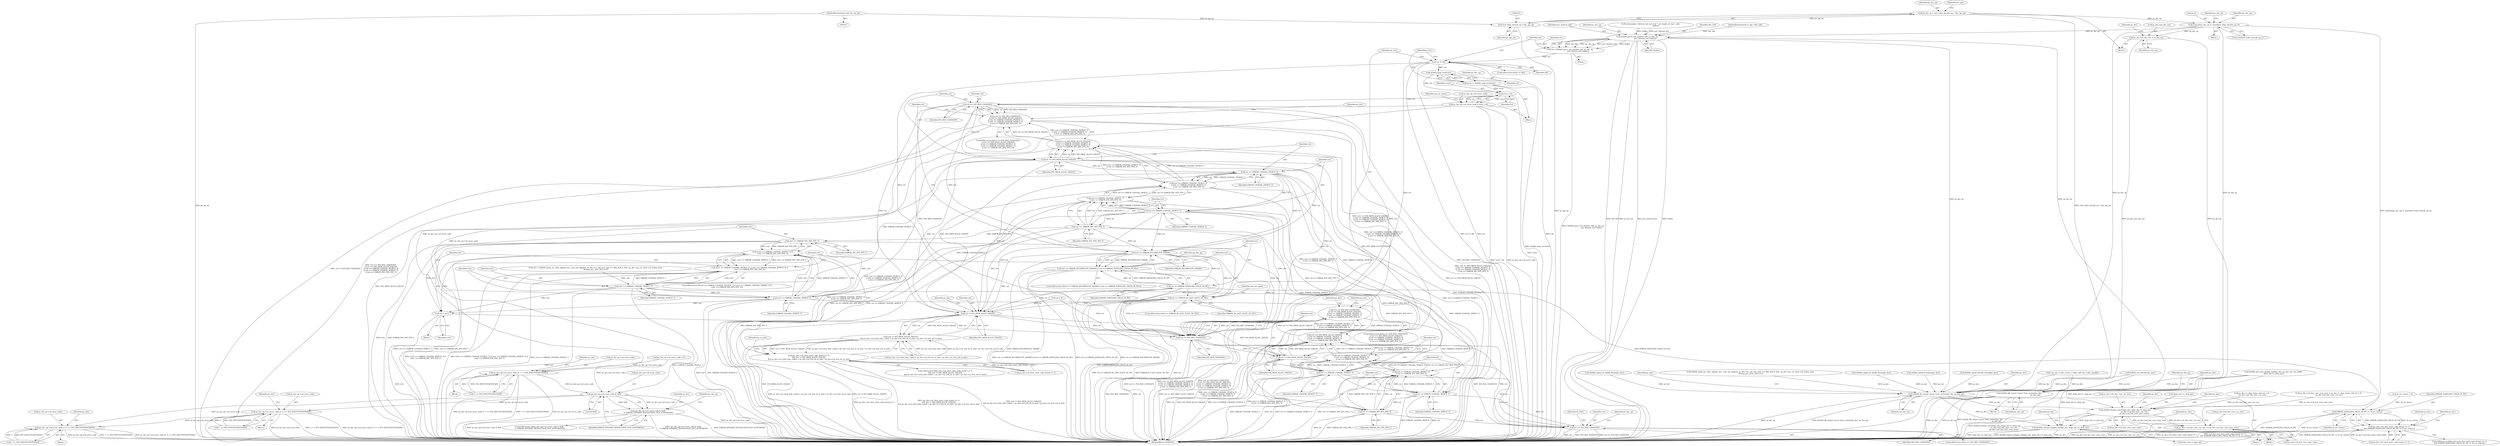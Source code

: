 digraph "0_Android_33ef7de9ddc8ea7eb9cbc440d1cf89957a0c267b@API" {
"1000227" [label="(Call,memset(ps_dec_op, 0, sizeof(ivd_video_decode_op_t)))"];
"1000215" [label="(Call,ps_dec_op = (ivd_video_decode_op_t *)pv_api_op)"];
"1000217" [label="(Call,(ivd_video_decode_op_t *)pv_api_op)"];
"1000150" [label="(MethodParameterIn,void *pv_api_op)"];
"1000237" [label="(Call,ps_dec->pv_dec_out = ps_dec_op)"];
"1001253" [label="(Call,ih264d_fill_output_struct_from_context(ps_dec,\n                                                           ps_dec_op))"];
"1001294" [label="(Call,ih264d_parse_nal_unit(dec_hdl, ps_dec_op,\n                              pu1_bitstrm_buf, buflen))"];
"1001292" [label="(Call,ret = ih264d_parse_nal_unit(dec_hdl, ps_dec_op,\n                              pu1_bitstrm_buf, buflen))"];
"1001300" [label="(Call,ret != OK)"];
"1001307" [label="(Call,ih264d_map_error(ret))"];
"1001305" [label="(Call,error =  ih264d_map_error(ret))"];
"1001313" [label="(Call,error | ret)"];
"1001309" [label="(Call,ps_dec_op->u4_error_code = error | ret)"];
"1001239" [label="(Call,ps_dec_op->u4_error_code |= 1 << IVD_INSUFFICIENTDATA)"];
"1001746" [label="(Call,ps_dec_op->u4_error_code & 0xff)"];
"1001745" [label="(Call,(ps_dec_op->u4_error_code & 0xff)\n != ERROR_DYNAMIC_RESOLUTION_NOT_SUPPORTED)"];
"1001778" [label="(Call,ps_dec_op->u4_error_code |= (1 << IVD_INSUFFICIENTDATA))"];
"1001798" [label="(Call,ps_dec_op->u4_error_code |= (1 << IVD_INSUFFICIENTDATA))"];
"1001321" [label="(Call,ret == IVD_RES_CHANGED)"];
"1001320" [label="(Call,(ret == IVD_RES_CHANGED)\n || (ret == IVD_MEM_ALLOC_FAILED)\n || (ret == ERROR_UNAVAIL_PICBUF_T)\n || (ret == ERROR_UNAVAIL_MVBUF_T)\n || (ret == ERROR_INV_SPS_PPS_T))"];
"1001589" [label="(Call,(ret == IVD_RES_CHANGED)\n || (ret == IVD_MEM_ALLOC_FAILED)\n || (ret == ERROR_UNAVAIL_PICBUF_T)\n || (ret == ERROR_UNAVAIL_MVBUF_T)\n || (ret == ERROR_INV_SPS_PPS_T))"];
"1001325" [label="(Call,ret == IVD_MEM_ALLOC_FAILED)"];
"1001324" [label="(Call,(ret == IVD_MEM_ALLOC_FAILED)\n || (ret == ERROR_UNAVAIL_PICBUF_T)\n || (ret == ERROR_UNAVAIL_MVBUF_T)\n || (ret == ERROR_INV_SPS_PPS_T))"];
"1001593" [label="(Call,(ret == IVD_MEM_ALLOC_FAILED)\n || (ret == ERROR_UNAVAIL_PICBUF_T)\n || (ret == ERROR_UNAVAIL_MVBUF_T)\n || (ret == ERROR_INV_SPS_PPS_T))"];
"1001329" [label="(Call,ret == ERROR_UNAVAIL_PICBUF_T)"];
"1001328" [label="(Call,(ret == ERROR_UNAVAIL_PICBUF_T)\n || (ret == ERROR_UNAVAIL_MVBUF_T)\n || (ret == ERROR_INV_SPS_PPS_T))"];
"1001597" [label="(Call,(ret == ERROR_UNAVAIL_PICBUF_T)\n || (ret == ERROR_UNAVAIL_MVBUF_T)\n || (ret == ERROR_INV_SPS_PPS_T))"];
"1001333" [label="(Call,ret == ERROR_UNAVAIL_MVBUF_T)"];
"1001332" [label="(Call,(ret == ERROR_UNAVAIL_MVBUF_T)\n || (ret == ERROR_INV_SPS_PPS_T))"];
"1001601" [label="(Call,(ret == ERROR_UNAVAIL_MVBUF_T)\n || (ret == ERROR_INV_SPS_PPS_T))"];
"1001336" [label="(Call,ret == ERROR_INV_SPS_PPS_T)"];
"1001348" [label="(Call,ret == ERROR_INCOMPLETE_FRAME)"];
"1001347" [label="(Call,(ret == ERROR_INCOMPLETE_FRAME) || (ret == ERROR_DANGLING_FIELD_IN_PIC))"];
"1001351" [label="(Call,ret == ERROR_DANGLING_FIELD_IN_PIC)"];
"1001365" [label="(Call,ret == ERROR_IN_LAST_SLICE_OF_PIC)"];
"1001480" [label="(Call,ret != IVD_MEM_ALLOC_FAILED)"];
"1001479" [label="(Call,(ret != IVD_MEM_ALLOC_FAILED)\n && ps_dec->u2_total_mbs_coded < ps_dec->u2_frm_ht_in_mbs * ps_dec->u2_frm_wd_in_mbs)"];
"1001473" [label="(Call,(ps_dec->u4_slice_start_code_found == 1)\n && (ret != IVD_MEM_ALLOC_FAILED)\n && ps_dec->u2_total_mbs_coded < ps_dec->u2_frm_ht_in_mbs * ps_dec->u2_frm_wd_in_mbs)"];
"1001590" [label="(Call,ret == IVD_RES_CHANGED)"];
"1001594" [label="(Call,ret == IVD_MEM_ALLOC_FAILED)"];
"1001598" [label="(Call,ret == ERROR_UNAVAIL_PICBUF_T)"];
"1001602" [label="(Call,ret == ERROR_UNAVAIL_MVBUF_T)"];
"1001605" [label="(Call,ret == ERROR_INV_SPS_PPS_T)"];
"1001621" [label="(Call,ret == IVD_RES_CHANGED)"];
"1001851" [label="(Call,ERROR_DANGLING_FIELD_IN_PIC != i4_err_status)"];
"1001845" [label="(Call,(ps_dec->u4_slice_start_code_found == 1)\n && (ERROR_DANGLING_FIELD_IN_PIC != i4_err_status))"];
"1001581" [label="(Call,ret1 == ERROR_INV_SPS_PPS_T)"];
"1001577" [label="(Call,(ret1 == ERROR_UNAVAIL_MVBUF_T) ||\n (ret1 == ERROR_INV_SPS_PPS_T))"];
"1001573" [label="(Call,(ret1 == ERROR_UNAVAIL_PICBUF_T) || (ret1 == ERROR_UNAVAIL_MVBUF_T) ||\n (ret1 == ERROR_INV_SPS_PPS_T))"];
"1001585" [label="(Call,ret = ret1)"];
"1001578" [label="(Call,ret1 == ERROR_UNAVAIL_MVBUF_T)"];
"1001574" [label="(Call,ret1 == ERROR_UNAVAIL_PICBUF_T)"];
"1002066" [label="(Call,ih264d_fill_output_struct_from_context(ps_dec, ps_dec_op))"];
"1002097" [label="(Call,ih264d_format_convert(ps_dec, &(ps_dec->s_disp_op),\n                                  ps_dec->u4_fmt_conv_cur_row,\n                                  ps_dec->u4_fmt_conv_num_rows))"];
"1002109" [label="(Call,ps_dec->u4_fmt_conv_cur_row += ps_dec->u4_fmt_conv_num_rows)"];
"1002116" [label="(Call,ih264d_release_display_field(ps_dec, &(ps_dec->s_disp_op)))"];
"1001317" [label="(Identifier,api_ret_value)"];
"1001324" [label="(Call,(ret == IVD_MEM_ALLOC_FAILED)\n || (ret == ERROR_UNAVAIL_PICBUF_T)\n || (ret == ERROR_UNAVAIL_MVBUF_T)\n || (ret == ERROR_INV_SPS_PPS_T))"];
"1001789" [label="(Identifier,ps_dec)"];
"1001741" [label="(Call,ih264d_signal_bs_deblk_thread(ps_dec))"];
"1001592" [label="(Identifier,IVD_RES_CHANGED)"];
"1001240" [label="(Call,ps_dec_op->u4_error_code)"];
"1001583" [label="(Identifier,ERROR_INV_SPS_PPS_T)"];
"1001845" [label="(Call,(ps_dec->u4_slice_start_code_found == 1)\n && (ERROR_DANGLING_FIELD_IN_PIC != i4_err_status))"];
"1001330" [label="(Identifier,ret)"];
"1001337" [label="(Identifier,ret)"];
"1001350" [label="(Identifier,ERROR_INCOMPLETE_FRAME)"];
"1002099" [label="(Call,&(ps_dec->s_disp_op))"];
"1002110" [label="(Call,ps_dec->u4_fmt_conv_cur_row)"];
"1002098" [label="(Identifier,ps_dec)"];
"1001597" [label="(Call,(ret == ERROR_UNAVAIL_PICBUF_T)\n || (ret == ERROR_UNAVAIL_MVBUF_T)\n || (ret == ERROR_INV_SPS_PPS_T))"];
"1000241" [label="(Identifier,ps_dec_op)"];
"1001798" [label="(Call,ps_dec_op->u4_error_code |= (1 << IVD_INSUFFICIENTDATA))"];
"1001745" [label="(Call,(ps_dec_op->u4_error_code & 0xff)\n != ERROR_DYNAMIC_RESOLUTION_NOT_SUPPORTED)"];
"1000216" [label="(Identifier,ps_dec_op)"];
"1001297" [label="(Identifier,pu1_bitstrm_buf)"];
"1001364" [label="(ControlStructure,if(ret == ERROR_IN_LAST_SLICE_OF_PIC))"];
"1001298" [label="(Identifier,buflen)"];
"1001584" [label="(Block,)"];
"1001604" [label="(Identifier,ERROR_UNAVAIL_MVBUF_T)"];
"1001320" [label="(Call,(ret == IVD_RES_CHANGED)\n || (ret == IVD_MEM_ALLOC_FAILED)\n || (ret == ERROR_UNAVAIL_PICBUF_T)\n || (ret == ERROR_UNAVAIL_MVBUF_T)\n || (ret == ERROR_INV_SPS_PPS_T))"];
"1002088" [label="(Call,ps_dec->s_disp_frame_info.u4_y_ht\n - ps_dec->u4_fmt_conv_cur_row)"];
"1002084" [label="(Call,ps_dec->u4_fmt_conv_num_rows = ps_dec->s_disp_frame_info.u4_y_ht\n - ps_dec->u4_fmt_conv_cur_row)"];
"1001779" [label="(Call,ps_dec_op->u4_error_code)"];
"1000219" [label="(Identifier,pv_api_op)"];
"1001315" [label="(Identifier,ret)"];
"1001328" [label="(Call,(ret == ERROR_UNAVAIL_PICBUF_T)\n || (ret == ERROR_UNAVAIL_MVBUF_T)\n || (ret == ERROR_INV_SPS_PPS_T))"];
"1001319" [label="(ControlStructure,if((ret == IVD_RES_CHANGED)\n || (ret == IVD_MEM_ALLOC_FAILED)\n || (ret == ERROR_UNAVAIL_PICBUF_T)\n || (ret == ERROR_UNAVAIL_MVBUF_T)\n || (ret == ERROR_INV_SPS_PPS_T)))"];
"1001353" [label="(Identifier,ERROR_DANGLING_FIELD_IN_PIC)"];
"1001807" [label="(Identifier,ps_dec)"];
"1001778" [label="(Call,ps_dec_op->u4_error_code |= (1 << IVD_INSUFFICIENTDATA))"];
"1001296" [label="(Identifier,ps_dec_op)"];
"1002116" [label="(Call,ih264d_release_display_field(ps_dec, &(ps_dec->s_disp_op)))"];
"1001295" [label="(Identifier,dec_hdl)"];
"1001342" [label="(Identifier,ps_dec)"];
"1001610" [label="(Identifier,ps_dec)"];
"1001299" [label="(ControlStructure,if(ret != OK))"];
"1001777" [label="(Block,)"];
"1001587" [label="(Identifier,ret1)"];
"1001334" [label="(Identifier,ret)"];
"1001323" [label="(Identifier,IVD_RES_CHANGED)"];
"1001586" [label="(Identifier,ret)"];
"1001622" [label="(Identifier,ret)"];
"1000230" [label="(Call,sizeof(ivd_video_decode_op_t))"];
"1000148" [label="(MethodParameterIn,iv_obj_t *dec_hdl)"];
"1001746" [label="(Call,ps_dec_op->u4_error_code & 0xff)"];
"1001366" [label="(Identifier,ret)"];
"1002126" [label="(Identifier,ps_dec)"];
"1001634" [label="(Identifier,ps_dec)"];
"1001594" [label="(Call,ret == IVD_MEM_ALLOC_FAILED)"];
"1001853" [label="(Identifier,i4_err_status)"];
"1001311" [label="(Identifier,ps_dec_op)"];
"1001305" [label="(Call,error =  ih264d_map_error(ret))"];
"1001554" [label="(Call,ret1 = ih264d_mark_err_slice_skip(ps_dec, num_mb_skipped, ps_dec->u1_nal_unit_type == IDR_SLICE_NAL, ps_dec->ps_cur_slice->u2_frame_num,\n &temp_poc, prev_slice_err))"];
"1001338" [label="(Identifier,ERROR_INV_SPS_PPS_T)"];
"1002118" [label="(Call,&(ps_dec->s_disp_op))"];
"1001575" [label="(Identifier,ret1)"];
"1001574" [label="(Call,ret1 == ERROR_UNAVAIL_PICBUF_T)"];
"1001255" [label="(Identifier,ps_dec_op)"];
"1001782" [label="(Call,1 << IVD_INSUFFICIENTDATA)"];
"1001501" [label="(Identifier,ht_in_mbs)"];
"1002072" [label="(Identifier,ps_dec)"];
"1002020" [label="(Identifier,ps_dec)"];
"1000896" [label="(Call,ih264d_init_decoder(ps_dec))"];
"1001485" [label="(Identifier,ps_dec)"];
"1000150" [label="(MethodParameterIn,void *pv_api_op)"];
"1001755" [label="(Identifier,ps_dec_op)"];
"1001348" [label="(Call,ret == ERROR_INCOMPLETE_FRAME)"];
"1001479" [label="(Call,(ret != IVD_MEM_ALLOC_FAILED)\n && ps_dec->u2_total_mbs_coded < ps_dec->u2_frm_ht_in_mbs * ps_dec->u2_frm_wd_in_mbs)"];
"1001556" [label="(Call,ih264d_mark_err_slice_skip(ps_dec, num_mb_skipped, ps_dec->u1_nal_unit_type == IDR_SLICE_NAL, ps_dec->ps_cur_slice->u2_frame_num,\n &temp_poc, prev_slice_err))"];
"1001473" [label="(Call,(ps_dec->u4_slice_start_code_found == 1)\n && (ret != IVD_MEM_ALLOC_FAILED)\n && ps_dec->u2_total_mbs_coded < ps_dec->u2_frm_ht_in_mbs * ps_dec->u2_frm_wd_in_mbs)"];
"1000161" [label="(Call,i4_err_status = 0)"];
"1000229" [label="(Literal,0)"];
"1001306" [label="(Identifier,error)"];
"1001294" [label="(Call,ih264d_parse_nal_unit(dec_hdl, ps_dec_op,\n                              pu1_bitstrm_buf, buflen))"];
"1001595" [label="(Identifier,ret)"];
"1001336" [label="(Call,ret == ERROR_INV_SPS_PPS_T)"];
"1001321" [label="(Call,ret == IVD_RES_CHANGED)"];
"1001292" [label="(Call,ret = ih264d_parse_nal_unit(dec_hdl, ps_dec_op,\n                              pu1_bitstrm_buf, buflen))"];
"1001309" [label="(Call,ps_dec_op->u4_error_code = error | ret)"];
"1001744" [label="(ControlStructure,if((ps_dec_op->u4_error_code & 0xff)\n != ERROR_DYNAMIC_RESOLUTION_NOT_SUPPORTED))"];
"1001310" [label="(Call,ps_dec_op->u4_error_code)"];
"1001577" [label="(Call,(ret1 == ERROR_UNAVAIL_MVBUF_T) ||\n (ret1 == ERROR_INV_SPS_PPS_T))"];
"1001846" [label="(Call,ps_dec->u4_slice_start_code_found == 1)"];
"1001582" [label="(Identifier,ret1)"];
"1001605" [label="(Call,ret == ERROR_INV_SPS_PPS_T)"];
"1001301" [label="(Identifier,ret)"];
"1001472" [label="(ControlStructure,if((ps_dec->u4_slice_start_code_found == 1)\n && (ret != IVD_MEM_ALLOC_FAILED)\n && ps_dec->u2_total_mbs_coded < ps_dec->u2_frm_ht_in_mbs * ps_dec->u2_frm_wd_in_mbs))"];
"1000227" [label="(Call,memset(ps_dec_op, 0, sizeof(ivd_video_decode_op_t)))"];
"1001607" [label="(Identifier,ERROR_INV_SPS_PPS_T)"];
"1001483" [label="(Call,ps_dec->u2_total_mbs_coded < ps_dec->u2_frm_ht_in_mbs * ps_dec->u2_frm_wd_in_mbs)"];
"1000245" [label="(Identifier,ps_dec)"];
"1001367" [label="(Identifier,ERROR_IN_LAST_SLICE_OF_PIC)"];
"1002024" [label="(Call,ih264d_signal_bs_deblk_thread(ps_dec))"];
"1001302" [label="(Identifier,OK)"];
"1001589" [label="(Call,(ret == IVD_RES_CHANGED)\n || (ret == IVD_MEM_ALLOC_FAILED)\n || (ret == ERROR_UNAVAIL_PICBUF_T)\n || (ret == ERROR_UNAVAIL_MVBUF_T)\n || (ret == ERROR_INV_SPS_PPS_T))"];
"1000234" [label="(Identifier,ps_dec_op)"];
"1001588" [label="(ControlStructure,if((ret == IVD_RES_CHANGED)\n || (ret == IVD_MEM_ALLOC_FAILED)\n || (ret == ERROR_UNAVAIL_PICBUF_T)\n || (ret == ERROR_UNAVAIL_MVBUF_T)\n || (ret == ERROR_INV_SPS_PPS_T)))"];
"1001333" [label="(Call,ret == ERROR_UNAVAIL_MVBUF_T)"];
"1000151" [label="(Block,)"];
"1001293" [label="(Identifier,ret)"];
"1001357" [label="(Identifier,ps_dec_op)"];
"1000220" [label="(Block,)"];
"1001774" [label="(Identifier,ps_dec)"];
"1001621" [label="(Call,ret == IVD_RES_CHANGED)"];
"1001750" [label="(Literal,0xff)"];
"1000976" [label="(Block,)"];
"1000188" [label="(Call,ret = 0)"];
"1001252" [label="(Block,)"];
"1001580" [label="(Identifier,ERROR_UNAVAIL_MVBUF_T)"];
"1001585" [label="(Call,ret = ret1)"];
"1000228" [label="(Identifier,ps_dec_op)"];
"1001747" [label="(Call,ps_dec_op->u4_error_code)"];
"1001802" [label="(Call,1 << IVD_INSUFFICIENTDATA)"];
"1001579" [label="(Identifier,ret1)"];
"1002113" [label="(Call,ps_dec->u4_fmt_conv_num_rows)"];
"1001313" [label="(Call,error | ret)"];
"1001335" [label="(Identifier,ERROR_UNAVAIL_MVBUF_T)"];
"1001258" [label="(Identifier,ps_dec_op)"];
"1001799" [label="(Call,ps_dec_op->u4_error_code)"];
"1001844" [label="(ControlStructure,if((ps_dec->u4_slice_start_code_found == 1)\n && (ERROR_DANGLING_FIELD_IN_PIC != i4_err_status)))"];
"1001902" [label="(Call,ih264d_deblock_display(ps_dec))"];
"1002103" [label="(Call,ps_dec->u4_fmt_conv_cur_row)"];
"1000223" [label="(Identifier,u4_size)"];
"1001572" [label="(ControlStructure,if((ret1 == ERROR_UNAVAIL_PICBUF_T) || (ret1 == ERROR_UNAVAIL_MVBUF_T) ||\n (ret1 == ERROR_INV_SPS_PPS_T)))"];
"1001233" [label="(Block,)"];
"1001307" [label="(Call,ih264d_map_error(ret))"];
"1001601" [label="(Call,(ret == ERROR_UNAVAIL_MVBUF_T)\n || (ret == ERROR_INV_SPS_PPS_T))"];
"1001627" [label="(Identifier,ps_dec_op)"];
"1001620" [label="(ControlStructure,if(ret == IVD_RES_CHANGED))"];
"1001732" [label="(Call,ih264d_signal_decode_thread(ps_dec))"];
"1001346" [label="(ControlStructure,if((ret == ERROR_INCOMPLETE_FRAME) || (ret == ERROR_DANGLING_FIELD_IN_PIC)))"];
"1002083" [label="(Block,)"];
"1001480" [label="(Call,ret != IVD_MEM_ALLOC_FAILED)"];
"1001332" [label="(Call,(ret == ERROR_UNAVAIL_MVBUF_T)\n || (ret == ERROR_INV_SPS_PPS_T))"];
"1001573" [label="(Call,(ret1 == ERROR_UNAVAIL_PICBUF_T) || (ret1 == ERROR_UNAVAIL_MVBUF_T) ||\n (ret1 == ERROR_INV_SPS_PPS_T))"];
"1001751" [label="(Identifier,ERROR_DYNAMIC_RESOLUTION_NOT_SUPPORTED)"];
"1001581" [label="(Call,ret1 == ERROR_INV_SPS_PPS_T)"];
"1001481" [label="(Identifier,ret)"];
"1001578" [label="(Call,ret1 == ERROR_UNAVAIL_MVBUF_T)"];
"1002106" [label="(Call,ps_dec->u4_fmt_conv_num_rows)"];
"1001308" [label="(Identifier,ret)"];
"1001327" [label="(Identifier,IVD_MEM_ALLOC_FAILED)"];
"1001600" [label="(Identifier,ERROR_UNAVAIL_PICBUF_T)"];
"1001482" [label="(Identifier,IVD_MEM_ALLOC_FAILED)"];
"1001576" [label="(Identifier,ERROR_UNAVAIL_PICBUF_T)"];
"1001329" [label="(Call,ret == ERROR_UNAVAIL_PICBUF_T)"];
"1001598" [label="(Call,ret == ERROR_UNAVAIL_PICBUF_T)"];
"1001596" [label="(Identifier,IVD_MEM_ALLOC_FAILED)"];
"1002068" [label="(Identifier,ps_dec_op)"];
"1001599" [label="(Identifier,ret)"];
"1002067" [label="(Identifier,ps_dec)"];
"1001474" [label="(Call,ps_dec->u4_slice_start_code_found == 1)"];
"1002186" [label="(MethodReturn,WORD32)"];
"1001254" [label="(Identifier,ps_dec)"];
"1001303" [label="(Block,)"];
"1001314" [label="(Identifier,error)"];
"1001352" [label="(Identifier,ret)"];
"1001606" [label="(Identifier,ret)"];
"1000217" [label="(Call,(ivd_video_decode_op_t *)pv_api_op)"];
"1001591" [label="(Identifier,ret)"];
"1001593" [label="(Call,(ret == IVD_MEM_ALLOC_FAILED)\n || (ret == ERROR_UNAVAIL_PICBUF_T)\n || (ret == ERROR_UNAVAIL_MVBUF_T)\n || (ret == ERROR_INV_SPS_PPS_T))"];
"1002117" [label="(Identifier,ps_dec)"];
"1000153" [label="(Call,* ps_dec = (dec_struct_t *)(dec_hdl->pv_codec_handle))"];
"1002097" [label="(Call,ih264d_format_convert(ps_dec, &(ps_dec->s_disp_op),\n                                  ps_dec->u4_fmt_conv_cur_row,\n                                  ps_dec->u4_fmt_conv_num_rows))"];
"1001205" [label="(Call,memcpy(pu1_bitstrm_buf, pu1_buf + u4_length_of_start_code,\n                   buflen))"];
"1002026" [label="(Block,)"];
"1001243" [label="(Call,1 << IVD_INSUFFICIENTDATA)"];
"1002111" [label="(Identifier,ps_dec)"];
"1001603" [label="(Identifier,ret)"];
"1002109" [label="(Call,ps_dec->u4_fmt_conv_cur_row += ps_dec->u4_fmt_conv_num_rows)"];
"1001375" [label="(Identifier,ps_dec)"];
"1001623" [label="(Identifier,IVD_RES_CHANGED)"];
"1001852" [label="(Identifier,ERROR_DANGLING_FIELD_IN_PIC)"];
"1001631" [label="(Identifier,IV_FAIL)"];
"1001351" [label="(Call,ret == ERROR_DANGLING_FIELD_IN_PIC)"];
"1001797" [label="(Block,)"];
"1001253" [label="(Call,ih264d_fill_output_struct_from_context(ps_dec,\n                                                           ps_dec_op))"];
"1000476" [label="(Call,ps_dec_op->u4_error_code = 0)"];
"1001349" [label="(Identifier,ret)"];
"1001300" [label="(Call,ret != OK)"];
"1001590" [label="(Call,ret == IVD_RES_CHANGED)"];
"1001326" [label="(Identifier,ret)"];
"1001331" [label="(Identifier,ERROR_UNAVAIL_PICBUF_T)"];
"1002066" [label="(Call,ih264d_fill_output_struct_from_context(ps_dec, ps_dec_op))"];
"1000238" [label="(Call,ps_dec->pv_dec_out)"];
"1001365" [label="(Call,ret == ERROR_IN_LAST_SLICE_OF_PIC)"];
"1001347" [label="(Call,(ret == ERROR_INCOMPLETE_FRAME) || (ret == ERROR_DANGLING_FIELD_IN_PIC))"];
"1001249" [label="(Identifier,ps_dec)"];
"1002038" [label="(Call,ih264d_get_next_display_field(ps_dec, ps_dec->ps_out_buffer,\n &(ps_dec->s_disp_op)))"];
"1000237" [label="(Call,ps_dec->pv_dec_out = ps_dec_op)"];
"1001325" [label="(Call,ret == IVD_MEM_ALLOC_FAILED)"];
"1001239" [label="(Call,ps_dec_op->u4_error_code |= 1 << IVD_INSUFFICIENTDATA)"];
"1001322" [label="(Identifier,ret)"];
"1001858" [label="(Identifier,ps_dec)"];
"1001851" [label="(Call,ERROR_DANGLING_FIELD_IN_PIC != i4_err_status)"];
"1001370" [label="(Identifier,api_ret_value)"];
"1001602" [label="(Call,ret == ERROR_UNAVAIL_MVBUF_T)"];
"1000215" [label="(Call,ps_dec_op = (ivd_video_decode_op_t *)pv_api_op)"];
"1000227" -> "1000220"  [label="AST: "];
"1000227" -> "1000230"  [label="CFG: "];
"1000228" -> "1000227"  [label="AST: "];
"1000229" -> "1000227"  [label="AST: "];
"1000230" -> "1000227"  [label="AST: "];
"1000234" -> "1000227"  [label="CFG: "];
"1000227" -> "1002186"  [label="DDG: memset(ps_dec_op, 0, sizeof(ivd_video_decode_op_t))"];
"1000215" -> "1000227"  [label="DDG: ps_dec_op"];
"1000227" -> "1000237"  [label="DDG: ps_dec_op"];
"1000227" -> "1001253"  [label="DDG: ps_dec_op"];
"1000227" -> "1001294"  [label="DDG: ps_dec_op"];
"1000227" -> "1002066"  [label="DDG: ps_dec_op"];
"1000215" -> "1000151"  [label="AST: "];
"1000215" -> "1000217"  [label="CFG: "];
"1000216" -> "1000215"  [label="AST: "];
"1000217" -> "1000215"  [label="AST: "];
"1000223" -> "1000215"  [label="CFG: "];
"1000215" -> "1002186"  [label="DDG: (ivd_video_decode_op_t *)pv_api_op"];
"1000217" -> "1000215"  [label="DDG: pv_api_op"];
"1000217" -> "1000219"  [label="CFG: "];
"1000218" -> "1000217"  [label="AST: "];
"1000219" -> "1000217"  [label="AST: "];
"1000217" -> "1002186"  [label="DDG: pv_api_op"];
"1000150" -> "1000217"  [label="DDG: pv_api_op"];
"1000150" -> "1000147"  [label="AST: "];
"1000150" -> "1002186"  [label="DDG: pv_api_op"];
"1000237" -> "1000151"  [label="AST: "];
"1000237" -> "1000241"  [label="CFG: "];
"1000238" -> "1000237"  [label="AST: "];
"1000241" -> "1000237"  [label="AST: "];
"1000245" -> "1000237"  [label="CFG: "];
"1000237" -> "1002186"  [label="DDG: ps_dec->pv_dec_out"];
"1000237" -> "1002186"  [label="DDG: ps_dec_op"];
"1001253" -> "1001252"  [label="AST: "];
"1001253" -> "1001255"  [label="CFG: "];
"1001254" -> "1001253"  [label="AST: "];
"1001255" -> "1001253"  [label="AST: "];
"1001258" -> "1001253"  [label="CFG: "];
"1001253" -> "1002186"  [label="DDG: ih264d_fill_output_struct_from_context(ps_dec,\n                                                           ps_dec_op)"];
"1001253" -> "1002186"  [label="DDG: ps_dec"];
"1001253" -> "1002186"  [label="DDG: ps_dec_op"];
"1000896" -> "1001253"  [label="DDG: ps_dec"];
"1000153" -> "1001253"  [label="DDG: ps_dec"];
"1001294" -> "1001253"  [label="DDG: ps_dec_op"];
"1001294" -> "1001292"  [label="AST: "];
"1001294" -> "1001298"  [label="CFG: "];
"1001295" -> "1001294"  [label="AST: "];
"1001296" -> "1001294"  [label="AST: "];
"1001297" -> "1001294"  [label="AST: "];
"1001298" -> "1001294"  [label="AST: "];
"1001292" -> "1001294"  [label="CFG: "];
"1001294" -> "1002186"  [label="DDG: dec_hdl"];
"1001294" -> "1002186"  [label="DDG: ps_dec_op"];
"1001294" -> "1002186"  [label="DDG: pu1_bitstrm_buf"];
"1001294" -> "1002186"  [label="DDG: buflen"];
"1001294" -> "1001292"  [label="DDG: dec_hdl"];
"1001294" -> "1001292"  [label="DDG: ps_dec_op"];
"1001294" -> "1001292"  [label="DDG: pu1_bitstrm_buf"];
"1001294" -> "1001292"  [label="DDG: buflen"];
"1000148" -> "1001294"  [label="DDG: dec_hdl"];
"1001205" -> "1001294"  [label="DDG: pu1_bitstrm_buf"];
"1001205" -> "1001294"  [label="DDG: buflen"];
"1001294" -> "1002066"  [label="DDG: ps_dec_op"];
"1001292" -> "1000976"  [label="AST: "];
"1001293" -> "1001292"  [label="AST: "];
"1001301" -> "1001292"  [label="CFG: "];
"1001292" -> "1002186"  [label="DDG: ih264d_parse_nal_unit(dec_hdl, ps_dec_op,\n                              pu1_bitstrm_buf, buflen)"];
"1001292" -> "1001300"  [label="DDG: ret"];
"1001300" -> "1001299"  [label="AST: "];
"1001300" -> "1001302"  [label="CFG: "];
"1001301" -> "1001300"  [label="AST: "];
"1001302" -> "1001300"  [label="AST: "];
"1001306" -> "1001300"  [label="CFG: "];
"1001375" -> "1001300"  [label="CFG: "];
"1001300" -> "1002186"  [label="DDG: OK"];
"1001300" -> "1002186"  [label="DDG: ret != OK"];
"1001300" -> "1002186"  [label="DDG: ret"];
"1001300" -> "1001307"  [label="DDG: ret"];
"1001300" -> "1001480"  [label="DDG: ret"];
"1001300" -> "1001590"  [label="DDG: ret"];
"1001307" -> "1001305"  [label="AST: "];
"1001307" -> "1001308"  [label="CFG: "];
"1001308" -> "1001307"  [label="AST: "];
"1001305" -> "1001307"  [label="CFG: "];
"1001307" -> "1001305"  [label="DDG: ret"];
"1001307" -> "1001313"  [label="DDG: ret"];
"1001305" -> "1001303"  [label="AST: "];
"1001306" -> "1001305"  [label="AST: "];
"1001311" -> "1001305"  [label="CFG: "];
"1001305" -> "1002186"  [label="DDG: ih264d_map_error(ret)"];
"1001305" -> "1001313"  [label="DDG: error"];
"1001313" -> "1001309"  [label="AST: "];
"1001313" -> "1001315"  [label="CFG: "];
"1001314" -> "1001313"  [label="AST: "];
"1001315" -> "1001313"  [label="AST: "];
"1001309" -> "1001313"  [label="CFG: "];
"1001313" -> "1002186"  [label="DDG: error"];
"1001313" -> "1001309"  [label="DDG: error"];
"1001313" -> "1001309"  [label="DDG: ret"];
"1001313" -> "1001321"  [label="DDG: ret"];
"1001309" -> "1001303"  [label="AST: "];
"1001310" -> "1001309"  [label="AST: "];
"1001317" -> "1001309"  [label="CFG: "];
"1001309" -> "1002186"  [label="DDG: error | ret"];
"1001309" -> "1002186"  [label="DDG: ps_dec_op->u4_error_code"];
"1001309" -> "1001239"  [label="DDG: ps_dec_op->u4_error_code"];
"1001309" -> "1001746"  [label="DDG: ps_dec_op->u4_error_code"];
"1001239" -> "1001233"  [label="AST: "];
"1001239" -> "1001243"  [label="CFG: "];
"1001240" -> "1001239"  [label="AST: "];
"1001243" -> "1001239"  [label="AST: "];
"1001249" -> "1001239"  [label="CFG: "];
"1001239" -> "1002186"  [label="DDG: ps_dec_op->u4_error_code |= 1 << IVD_INSUFFICIENTDATA"];
"1001239" -> "1002186"  [label="DDG: 1 << IVD_INSUFFICIENTDATA"];
"1001239" -> "1002186"  [label="DDG: ps_dec_op->u4_error_code"];
"1000476" -> "1001239"  [label="DDG: ps_dec_op->u4_error_code"];
"1001243" -> "1001239"  [label="DDG: 1"];
"1001243" -> "1001239"  [label="DDG: IVD_INSUFFICIENTDATA"];
"1001239" -> "1001746"  [label="DDG: ps_dec_op->u4_error_code"];
"1001746" -> "1001745"  [label="AST: "];
"1001746" -> "1001750"  [label="CFG: "];
"1001747" -> "1001746"  [label="AST: "];
"1001750" -> "1001746"  [label="AST: "];
"1001751" -> "1001746"  [label="CFG: "];
"1001746" -> "1002186"  [label="DDG: ps_dec_op->u4_error_code"];
"1001746" -> "1001745"  [label="DDG: ps_dec_op->u4_error_code"];
"1001746" -> "1001745"  [label="DDG: 0xff"];
"1000476" -> "1001746"  [label="DDG: ps_dec_op->u4_error_code"];
"1001746" -> "1001778"  [label="DDG: ps_dec_op->u4_error_code"];
"1001746" -> "1001798"  [label="DDG: ps_dec_op->u4_error_code"];
"1001745" -> "1001744"  [label="AST: "];
"1001745" -> "1001751"  [label="CFG: "];
"1001751" -> "1001745"  [label="AST: "];
"1001755" -> "1001745"  [label="CFG: "];
"1001774" -> "1001745"  [label="CFG: "];
"1001745" -> "1002186"  [label="DDG: ERROR_DYNAMIC_RESOLUTION_NOT_SUPPORTED"];
"1001745" -> "1002186"  [label="DDG: ps_dec_op->u4_error_code & 0xff"];
"1001745" -> "1002186"  [label="DDG: (ps_dec_op->u4_error_code & 0xff)\n != ERROR_DYNAMIC_RESOLUTION_NOT_SUPPORTED"];
"1001778" -> "1001777"  [label="AST: "];
"1001778" -> "1001782"  [label="CFG: "];
"1001779" -> "1001778"  [label="AST: "];
"1001782" -> "1001778"  [label="AST: "];
"1001789" -> "1001778"  [label="CFG: "];
"1001778" -> "1002186"  [label="DDG: 1 << IVD_INSUFFICIENTDATA"];
"1001778" -> "1002186"  [label="DDG: ps_dec_op->u4_error_code |= (1 << IVD_INSUFFICIENTDATA)"];
"1001778" -> "1002186"  [label="DDG: ps_dec_op->u4_error_code"];
"1001782" -> "1001778"  [label="DDG: 1"];
"1001782" -> "1001778"  [label="DDG: IVD_INSUFFICIENTDATA"];
"1001778" -> "1001798"  [label="DDG: ps_dec_op->u4_error_code"];
"1001798" -> "1001797"  [label="AST: "];
"1001798" -> "1001802"  [label="CFG: "];
"1001799" -> "1001798"  [label="AST: "];
"1001802" -> "1001798"  [label="AST: "];
"1001807" -> "1001798"  [label="CFG: "];
"1001798" -> "1002186"  [label="DDG: 1 << IVD_INSUFFICIENTDATA"];
"1001798" -> "1002186"  [label="DDG: ps_dec_op->u4_error_code |= (1 << IVD_INSUFFICIENTDATA)"];
"1001798" -> "1002186"  [label="DDG: ps_dec_op->u4_error_code"];
"1001802" -> "1001798"  [label="DDG: 1"];
"1001802" -> "1001798"  [label="DDG: IVD_INSUFFICIENTDATA"];
"1001321" -> "1001320"  [label="AST: "];
"1001321" -> "1001323"  [label="CFG: "];
"1001322" -> "1001321"  [label="AST: "];
"1001323" -> "1001321"  [label="AST: "];
"1001326" -> "1001321"  [label="CFG: "];
"1001320" -> "1001321"  [label="CFG: "];
"1001321" -> "1002186"  [label="DDG: IVD_RES_CHANGED"];
"1001321" -> "1001320"  [label="DDG: ret"];
"1001321" -> "1001320"  [label="DDG: IVD_RES_CHANGED"];
"1001321" -> "1001325"  [label="DDG: ret"];
"1001321" -> "1001348"  [label="DDG: ret"];
"1001321" -> "1001480"  [label="DDG: ret"];
"1001321" -> "1001590"  [label="DDG: ret"];
"1001321" -> "1001590"  [label="DDG: IVD_RES_CHANGED"];
"1001320" -> "1001319"  [label="AST: "];
"1001320" -> "1001324"  [label="CFG: "];
"1001324" -> "1001320"  [label="AST: "];
"1001342" -> "1001320"  [label="CFG: "];
"1001349" -> "1001320"  [label="CFG: "];
"1001320" -> "1002186"  [label="DDG: ret == IVD_RES_CHANGED"];
"1001320" -> "1002186"  [label="DDG: (ret == IVD_RES_CHANGED)\n || (ret == IVD_MEM_ALLOC_FAILED)\n || (ret == ERROR_UNAVAIL_PICBUF_T)\n || (ret == ERROR_UNAVAIL_MVBUF_T)\n || (ret == ERROR_INV_SPS_PPS_T)"];
"1001320" -> "1002186"  [label="DDG: (ret == IVD_MEM_ALLOC_FAILED)\n || (ret == ERROR_UNAVAIL_PICBUF_T)\n || (ret == ERROR_UNAVAIL_MVBUF_T)\n || (ret == ERROR_INV_SPS_PPS_T)"];
"1001324" -> "1001320"  [label="DDG: ret == IVD_MEM_ALLOC_FAILED"];
"1001324" -> "1001320"  [label="DDG: (ret == ERROR_UNAVAIL_PICBUF_T)\n || (ret == ERROR_UNAVAIL_MVBUF_T)\n || (ret == ERROR_INV_SPS_PPS_T)"];
"1001320" -> "1001589"  [label="DDG: (ret == IVD_MEM_ALLOC_FAILED)\n || (ret == ERROR_UNAVAIL_PICBUF_T)\n || (ret == ERROR_UNAVAIL_MVBUF_T)\n || (ret == ERROR_INV_SPS_PPS_T)"];
"1001589" -> "1001588"  [label="AST: "];
"1001589" -> "1001590"  [label="CFG: "];
"1001589" -> "1001593"  [label="CFG: "];
"1001590" -> "1001589"  [label="AST: "];
"1001593" -> "1001589"  [label="AST: "];
"1001610" -> "1001589"  [label="CFG: "];
"1001634" -> "1001589"  [label="CFG: "];
"1001589" -> "1002186"  [label="DDG: (ret == IVD_MEM_ALLOC_FAILED)\n || (ret == ERROR_UNAVAIL_PICBUF_T)\n || (ret == ERROR_UNAVAIL_MVBUF_T)\n || (ret == ERROR_INV_SPS_PPS_T)"];
"1001589" -> "1002186"  [label="DDG: (ret == IVD_RES_CHANGED)\n || (ret == IVD_MEM_ALLOC_FAILED)\n || (ret == ERROR_UNAVAIL_PICBUF_T)\n || (ret == ERROR_UNAVAIL_MVBUF_T)\n || (ret == ERROR_INV_SPS_PPS_T)"];
"1001589" -> "1002186"  [label="DDG: ret == IVD_RES_CHANGED"];
"1001590" -> "1001589"  [label="DDG: ret"];
"1001590" -> "1001589"  [label="DDG: IVD_RES_CHANGED"];
"1001593" -> "1001589"  [label="DDG: ret == IVD_MEM_ALLOC_FAILED"];
"1001593" -> "1001589"  [label="DDG: (ret == ERROR_UNAVAIL_PICBUF_T)\n || (ret == ERROR_UNAVAIL_MVBUF_T)\n || (ret == ERROR_INV_SPS_PPS_T)"];
"1001325" -> "1001324"  [label="AST: "];
"1001325" -> "1001327"  [label="CFG: "];
"1001326" -> "1001325"  [label="AST: "];
"1001327" -> "1001325"  [label="AST: "];
"1001330" -> "1001325"  [label="CFG: "];
"1001324" -> "1001325"  [label="CFG: "];
"1001325" -> "1002186"  [label="DDG: IVD_MEM_ALLOC_FAILED"];
"1001325" -> "1001324"  [label="DDG: ret"];
"1001325" -> "1001324"  [label="DDG: IVD_MEM_ALLOC_FAILED"];
"1001325" -> "1001329"  [label="DDG: ret"];
"1001325" -> "1001348"  [label="DDG: ret"];
"1001325" -> "1001480"  [label="DDG: ret"];
"1001325" -> "1001480"  [label="DDG: IVD_MEM_ALLOC_FAILED"];
"1001325" -> "1001590"  [label="DDG: ret"];
"1001325" -> "1001594"  [label="DDG: IVD_MEM_ALLOC_FAILED"];
"1001324" -> "1001328"  [label="CFG: "];
"1001328" -> "1001324"  [label="AST: "];
"1001324" -> "1002186"  [label="DDG: (ret == ERROR_UNAVAIL_PICBUF_T)\n || (ret == ERROR_UNAVAIL_MVBUF_T)\n || (ret == ERROR_INV_SPS_PPS_T)"];
"1001324" -> "1002186"  [label="DDG: ret == IVD_MEM_ALLOC_FAILED"];
"1001328" -> "1001324"  [label="DDG: ret == ERROR_UNAVAIL_PICBUF_T"];
"1001328" -> "1001324"  [label="DDG: (ret == ERROR_UNAVAIL_MVBUF_T)\n || (ret == ERROR_INV_SPS_PPS_T)"];
"1001324" -> "1001593"  [label="DDG: (ret == ERROR_UNAVAIL_PICBUF_T)\n || (ret == ERROR_UNAVAIL_MVBUF_T)\n || (ret == ERROR_INV_SPS_PPS_T)"];
"1001593" -> "1001594"  [label="CFG: "];
"1001593" -> "1001597"  [label="CFG: "];
"1001594" -> "1001593"  [label="AST: "];
"1001597" -> "1001593"  [label="AST: "];
"1001593" -> "1002186"  [label="DDG: (ret == ERROR_UNAVAIL_PICBUF_T)\n || (ret == ERROR_UNAVAIL_MVBUF_T)\n || (ret == ERROR_INV_SPS_PPS_T)"];
"1001593" -> "1002186"  [label="DDG: ret == IVD_MEM_ALLOC_FAILED"];
"1001594" -> "1001593"  [label="DDG: ret"];
"1001594" -> "1001593"  [label="DDG: IVD_MEM_ALLOC_FAILED"];
"1001597" -> "1001593"  [label="DDG: ret == ERROR_UNAVAIL_PICBUF_T"];
"1001597" -> "1001593"  [label="DDG: (ret == ERROR_UNAVAIL_MVBUF_T)\n || (ret == ERROR_INV_SPS_PPS_T)"];
"1001329" -> "1001328"  [label="AST: "];
"1001329" -> "1001331"  [label="CFG: "];
"1001330" -> "1001329"  [label="AST: "];
"1001331" -> "1001329"  [label="AST: "];
"1001334" -> "1001329"  [label="CFG: "];
"1001328" -> "1001329"  [label="CFG: "];
"1001329" -> "1002186"  [label="DDG: ERROR_UNAVAIL_PICBUF_T"];
"1001329" -> "1001328"  [label="DDG: ret"];
"1001329" -> "1001328"  [label="DDG: ERROR_UNAVAIL_PICBUF_T"];
"1001329" -> "1001333"  [label="DDG: ret"];
"1001329" -> "1001348"  [label="DDG: ret"];
"1001329" -> "1001480"  [label="DDG: ret"];
"1001329" -> "1001574"  [label="DDG: ERROR_UNAVAIL_PICBUF_T"];
"1001329" -> "1001590"  [label="DDG: ret"];
"1001329" -> "1001598"  [label="DDG: ERROR_UNAVAIL_PICBUF_T"];
"1001328" -> "1001332"  [label="CFG: "];
"1001332" -> "1001328"  [label="AST: "];
"1001328" -> "1002186"  [label="DDG: ret == ERROR_UNAVAIL_PICBUF_T"];
"1001328" -> "1002186"  [label="DDG: (ret == ERROR_UNAVAIL_MVBUF_T)\n || (ret == ERROR_INV_SPS_PPS_T)"];
"1001332" -> "1001328"  [label="DDG: ret == ERROR_UNAVAIL_MVBUF_T"];
"1001332" -> "1001328"  [label="DDG: ret == ERROR_INV_SPS_PPS_T"];
"1001328" -> "1001597"  [label="DDG: (ret == ERROR_UNAVAIL_MVBUF_T)\n || (ret == ERROR_INV_SPS_PPS_T)"];
"1001597" -> "1001598"  [label="CFG: "];
"1001597" -> "1001601"  [label="CFG: "];
"1001598" -> "1001597"  [label="AST: "];
"1001601" -> "1001597"  [label="AST: "];
"1001597" -> "1002186"  [label="DDG: ret == ERROR_UNAVAIL_PICBUF_T"];
"1001597" -> "1002186"  [label="DDG: (ret == ERROR_UNAVAIL_MVBUF_T)\n || (ret == ERROR_INV_SPS_PPS_T)"];
"1001598" -> "1001597"  [label="DDG: ret"];
"1001598" -> "1001597"  [label="DDG: ERROR_UNAVAIL_PICBUF_T"];
"1001601" -> "1001597"  [label="DDG: ret == ERROR_UNAVAIL_MVBUF_T"];
"1001601" -> "1001597"  [label="DDG: ret == ERROR_INV_SPS_PPS_T"];
"1001333" -> "1001332"  [label="AST: "];
"1001333" -> "1001335"  [label="CFG: "];
"1001334" -> "1001333"  [label="AST: "];
"1001335" -> "1001333"  [label="AST: "];
"1001337" -> "1001333"  [label="CFG: "];
"1001332" -> "1001333"  [label="CFG: "];
"1001333" -> "1002186"  [label="DDG: ERROR_UNAVAIL_MVBUF_T"];
"1001333" -> "1001332"  [label="DDG: ret"];
"1001333" -> "1001332"  [label="DDG: ERROR_UNAVAIL_MVBUF_T"];
"1001333" -> "1001336"  [label="DDG: ret"];
"1001333" -> "1001348"  [label="DDG: ret"];
"1001333" -> "1001480"  [label="DDG: ret"];
"1001333" -> "1001578"  [label="DDG: ERROR_UNAVAIL_MVBUF_T"];
"1001333" -> "1001590"  [label="DDG: ret"];
"1001333" -> "1001602"  [label="DDG: ERROR_UNAVAIL_MVBUF_T"];
"1001332" -> "1001336"  [label="CFG: "];
"1001336" -> "1001332"  [label="AST: "];
"1001332" -> "1002186"  [label="DDG: ret == ERROR_UNAVAIL_MVBUF_T"];
"1001332" -> "1002186"  [label="DDG: ret == ERROR_INV_SPS_PPS_T"];
"1001336" -> "1001332"  [label="DDG: ret"];
"1001336" -> "1001332"  [label="DDG: ERROR_INV_SPS_PPS_T"];
"1001332" -> "1001601"  [label="DDG: ret == ERROR_INV_SPS_PPS_T"];
"1001601" -> "1001602"  [label="CFG: "];
"1001601" -> "1001605"  [label="CFG: "];
"1001602" -> "1001601"  [label="AST: "];
"1001605" -> "1001601"  [label="AST: "];
"1001601" -> "1002186"  [label="DDG: ret == ERROR_INV_SPS_PPS_T"];
"1001601" -> "1002186"  [label="DDG: ret == ERROR_UNAVAIL_MVBUF_T"];
"1001602" -> "1001601"  [label="DDG: ret"];
"1001602" -> "1001601"  [label="DDG: ERROR_UNAVAIL_MVBUF_T"];
"1001605" -> "1001601"  [label="DDG: ret"];
"1001605" -> "1001601"  [label="DDG: ERROR_INV_SPS_PPS_T"];
"1001336" -> "1001338"  [label="CFG: "];
"1001337" -> "1001336"  [label="AST: "];
"1001338" -> "1001336"  [label="AST: "];
"1001336" -> "1002186"  [label="DDG: ERROR_INV_SPS_PPS_T"];
"1001336" -> "1001348"  [label="DDG: ret"];
"1001336" -> "1001480"  [label="DDG: ret"];
"1001336" -> "1001581"  [label="DDG: ERROR_INV_SPS_PPS_T"];
"1001336" -> "1001590"  [label="DDG: ret"];
"1001336" -> "1001605"  [label="DDG: ERROR_INV_SPS_PPS_T"];
"1001348" -> "1001347"  [label="AST: "];
"1001348" -> "1001350"  [label="CFG: "];
"1001349" -> "1001348"  [label="AST: "];
"1001350" -> "1001348"  [label="AST: "];
"1001352" -> "1001348"  [label="CFG: "];
"1001347" -> "1001348"  [label="CFG: "];
"1001348" -> "1002186"  [label="DDG: ERROR_INCOMPLETE_FRAME"];
"1001348" -> "1001347"  [label="DDG: ret"];
"1001348" -> "1001347"  [label="DDG: ERROR_INCOMPLETE_FRAME"];
"1001348" -> "1001351"  [label="DDG: ret"];
"1001348" -> "1001365"  [label="DDG: ret"];
"1001348" -> "1001480"  [label="DDG: ret"];
"1001348" -> "1001590"  [label="DDG: ret"];
"1001347" -> "1001346"  [label="AST: "];
"1001347" -> "1001351"  [label="CFG: "];
"1001351" -> "1001347"  [label="AST: "];
"1001357" -> "1001347"  [label="CFG: "];
"1001366" -> "1001347"  [label="CFG: "];
"1001347" -> "1002186"  [label="DDG: (ret == ERROR_INCOMPLETE_FRAME) || (ret == ERROR_DANGLING_FIELD_IN_PIC)"];
"1001347" -> "1002186"  [label="DDG: ret == ERROR_INCOMPLETE_FRAME"];
"1001347" -> "1002186"  [label="DDG: ret == ERROR_DANGLING_FIELD_IN_PIC"];
"1001351" -> "1001347"  [label="DDG: ret"];
"1001351" -> "1001347"  [label="DDG: ERROR_DANGLING_FIELD_IN_PIC"];
"1001351" -> "1001353"  [label="CFG: "];
"1001352" -> "1001351"  [label="AST: "];
"1001353" -> "1001351"  [label="AST: "];
"1001351" -> "1002186"  [label="DDG: ERROR_DANGLING_FIELD_IN_PIC"];
"1001351" -> "1001365"  [label="DDG: ret"];
"1001351" -> "1001480"  [label="DDG: ret"];
"1001351" -> "1001590"  [label="DDG: ret"];
"1001351" -> "1001851"  [label="DDG: ERROR_DANGLING_FIELD_IN_PIC"];
"1001365" -> "1001364"  [label="AST: "];
"1001365" -> "1001367"  [label="CFG: "];
"1001366" -> "1001365"  [label="AST: "];
"1001367" -> "1001365"  [label="AST: "];
"1001370" -> "1001365"  [label="CFG: "];
"1001375" -> "1001365"  [label="CFG: "];
"1001365" -> "1002186"  [label="DDG: ret"];
"1001365" -> "1002186"  [label="DDG: ret == ERROR_IN_LAST_SLICE_OF_PIC"];
"1001365" -> "1002186"  [label="DDG: ERROR_IN_LAST_SLICE_OF_PIC"];
"1001365" -> "1001480"  [label="DDG: ret"];
"1001365" -> "1001590"  [label="DDG: ret"];
"1001480" -> "1001479"  [label="AST: "];
"1001480" -> "1001482"  [label="CFG: "];
"1001481" -> "1001480"  [label="AST: "];
"1001482" -> "1001480"  [label="AST: "];
"1001485" -> "1001480"  [label="CFG: "];
"1001479" -> "1001480"  [label="CFG: "];
"1001480" -> "1002186"  [label="DDG: IVD_MEM_ALLOC_FAILED"];
"1001480" -> "1001479"  [label="DDG: ret"];
"1001480" -> "1001479"  [label="DDG: IVD_MEM_ALLOC_FAILED"];
"1000188" -> "1001480"  [label="DDG: ret"];
"1001480" -> "1001590"  [label="DDG: ret"];
"1001480" -> "1001594"  [label="DDG: IVD_MEM_ALLOC_FAILED"];
"1001479" -> "1001473"  [label="AST: "];
"1001479" -> "1001483"  [label="CFG: "];
"1001483" -> "1001479"  [label="AST: "];
"1001473" -> "1001479"  [label="CFG: "];
"1001479" -> "1002186"  [label="DDG: ret != IVD_MEM_ALLOC_FAILED"];
"1001479" -> "1002186"  [label="DDG: ps_dec->u2_total_mbs_coded < ps_dec->u2_frm_ht_in_mbs * ps_dec->u2_frm_wd_in_mbs"];
"1001479" -> "1001473"  [label="DDG: ret != IVD_MEM_ALLOC_FAILED"];
"1001479" -> "1001473"  [label="DDG: ps_dec->u2_total_mbs_coded < ps_dec->u2_frm_ht_in_mbs * ps_dec->u2_frm_wd_in_mbs"];
"1001483" -> "1001479"  [label="DDG: ps_dec->u2_total_mbs_coded"];
"1001483" -> "1001479"  [label="DDG: ps_dec->u2_frm_ht_in_mbs * ps_dec->u2_frm_wd_in_mbs"];
"1001473" -> "1001472"  [label="AST: "];
"1001473" -> "1001474"  [label="CFG: "];
"1001474" -> "1001473"  [label="AST: "];
"1001501" -> "1001473"  [label="CFG: "];
"1001591" -> "1001473"  [label="CFG: "];
"1001473" -> "1002186"  [label="DDG: ps_dec->u4_slice_start_code_found == 1"];
"1001473" -> "1002186"  [label="DDG: (ps_dec->u4_slice_start_code_found == 1)\n && (ret != IVD_MEM_ALLOC_FAILED)\n && ps_dec->u2_total_mbs_coded < ps_dec->u2_frm_ht_in_mbs * ps_dec->u2_frm_wd_in_mbs"];
"1001473" -> "1002186"  [label="DDG: (ret != IVD_MEM_ALLOC_FAILED)\n && ps_dec->u2_total_mbs_coded < ps_dec->u2_frm_ht_in_mbs * ps_dec->u2_frm_wd_in_mbs"];
"1001474" -> "1001473"  [label="DDG: ps_dec->u4_slice_start_code_found"];
"1001474" -> "1001473"  [label="DDG: 1"];
"1001590" -> "1001592"  [label="CFG: "];
"1001591" -> "1001590"  [label="AST: "];
"1001592" -> "1001590"  [label="AST: "];
"1001595" -> "1001590"  [label="CFG: "];
"1001590" -> "1002186"  [label="DDG: ret"];
"1001590" -> "1002186"  [label="DDG: IVD_RES_CHANGED"];
"1000188" -> "1001590"  [label="DDG: ret"];
"1001585" -> "1001590"  [label="DDG: ret"];
"1001590" -> "1001594"  [label="DDG: ret"];
"1001590" -> "1001621"  [label="DDG: ret"];
"1001590" -> "1001621"  [label="DDG: IVD_RES_CHANGED"];
"1001594" -> "1001596"  [label="CFG: "];
"1001595" -> "1001594"  [label="AST: "];
"1001596" -> "1001594"  [label="AST: "];
"1001599" -> "1001594"  [label="CFG: "];
"1001594" -> "1002186"  [label="DDG: IVD_MEM_ALLOC_FAILED"];
"1001594" -> "1002186"  [label="DDG: ret"];
"1001594" -> "1001598"  [label="DDG: ret"];
"1001594" -> "1001621"  [label="DDG: ret"];
"1001598" -> "1001600"  [label="CFG: "];
"1001599" -> "1001598"  [label="AST: "];
"1001600" -> "1001598"  [label="AST: "];
"1001603" -> "1001598"  [label="CFG: "];
"1001598" -> "1002186"  [label="DDG: ERROR_UNAVAIL_PICBUF_T"];
"1001598" -> "1002186"  [label="DDG: ret"];
"1001574" -> "1001598"  [label="DDG: ERROR_UNAVAIL_PICBUF_T"];
"1001598" -> "1001602"  [label="DDG: ret"];
"1001598" -> "1001621"  [label="DDG: ret"];
"1001602" -> "1001604"  [label="CFG: "];
"1001603" -> "1001602"  [label="AST: "];
"1001604" -> "1001602"  [label="AST: "];
"1001606" -> "1001602"  [label="CFG: "];
"1001602" -> "1002186"  [label="DDG: ERROR_UNAVAIL_MVBUF_T"];
"1001602" -> "1002186"  [label="DDG: ret"];
"1001578" -> "1001602"  [label="DDG: ERROR_UNAVAIL_MVBUF_T"];
"1001602" -> "1001605"  [label="DDG: ret"];
"1001602" -> "1001621"  [label="DDG: ret"];
"1001605" -> "1001607"  [label="CFG: "];
"1001606" -> "1001605"  [label="AST: "];
"1001607" -> "1001605"  [label="AST: "];
"1001605" -> "1002186"  [label="DDG: ERROR_INV_SPS_PPS_T"];
"1001605" -> "1002186"  [label="DDG: ret"];
"1001581" -> "1001605"  [label="DDG: ERROR_INV_SPS_PPS_T"];
"1001605" -> "1001621"  [label="DDG: ret"];
"1001621" -> "1001620"  [label="AST: "];
"1001621" -> "1001623"  [label="CFG: "];
"1001622" -> "1001621"  [label="AST: "];
"1001623" -> "1001621"  [label="AST: "];
"1001627" -> "1001621"  [label="CFG: "];
"1001631" -> "1001621"  [label="CFG: "];
"1001621" -> "1002186"  [label="DDG: IVD_RES_CHANGED"];
"1001621" -> "1002186"  [label="DDG: ret == IVD_RES_CHANGED"];
"1001621" -> "1002186"  [label="DDG: ret"];
"1001851" -> "1001845"  [label="AST: "];
"1001851" -> "1001853"  [label="CFG: "];
"1001852" -> "1001851"  [label="AST: "];
"1001853" -> "1001851"  [label="AST: "];
"1001845" -> "1001851"  [label="CFG: "];
"1001851" -> "1002186"  [label="DDG: ERROR_DANGLING_FIELD_IN_PIC"];
"1001851" -> "1002186"  [label="DDG: i4_err_status"];
"1001851" -> "1001845"  [label="DDG: ERROR_DANGLING_FIELD_IN_PIC"];
"1001851" -> "1001845"  [label="DDG: i4_err_status"];
"1000161" -> "1001851"  [label="DDG: i4_err_status"];
"1001845" -> "1001844"  [label="AST: "];
"1001845" -> "1001846"  [label="CFG: "];
"1001846" -> "1001845"  [label="AST: "];
"1001858" -> "1001845"  [label="CFG: "];
"1002020" -> "1001845"  [label="CFG: "];
"1001845" -> "1002186"  [label="DDG: ps_dec->u4_slice_start_code_found == 1"];
"1001845" -> "1002186"  [label="DDG: (ps_dec->u4_slice_start_code_found == 1)\n && (ERROR_DANGLING_FIELD_IN_PIC != i4_err_status)"];
"1001845" -> "1002186"  [label="DDG: ERROR_DANGLING_FIELD_IN_PIC != i4_err_status"];
"1001846" -> "1001845"  [label="DDG: ps_dec->u4_slice_start_code_found"];
"1001846" -> "1001845"  [label="DDG: 1"];
"1001581" -> "1001577"  [label="AST: "];
"1001581" -> "1001583"  [label="CFG: "];
"1001582" -> "1001581"  [label="AST: "];
"1001583" -> "1001581"  [label="AST: "];
"1001577" -> "1001581"  [label="CFG: "];
"1001581" -> "1002186"  [label="DDG: ret1"];
"1001581" -> "1002186"  [label="DDG: ERROR_INV_SPS_PPS_T"];
"1001581" -> "1001577"  [label="DDG: ret1"];
"1001581" -> "1001577"  [label="DDG: ERROR_INV_SPS_PPS_T"];
"1001578" -> "1001581"  [label="DDG: ret1"];
"1001581" -> "1001585"  [label="DDG: ret1"];
"1001577" -> "1001573"  [label="AST: "];
"1001577" -> "1001578"  [label="CFG: "];
"1001578" -> "1001577"  [label="AST: "];
"1001573" -> "1001577"  [label="CFG: "];
"1001577" -> "1002186"  [label="DDG: ret1 == ERROR_UNAVAIL_MVBUF_T"];
"1001577" -> "1002186"  [label="DDG: ret1 == ERROR_INV_SPS_PPS_T"];
"1001577" -> "1001573"  [label="DDG: ret1 == ERROR_UNAVAIL_MVBUF_T"];
"1001577" -> "1001573"  [label="DDG: ret1 == ERROR_INV_SPS_PPS_T"];
"1001578" -> "1001577"  [label="DDG: ret1"];
"1001578" -> "1001577"  [label="DDG: ERROR_UNAVAIL_MVBUF_T"];
"1001573" -> "1001572"  [label="AST: "];
"1001573" -> "1001574"  [label="CFG: "];
"1001574" -> "1001573"  [label="AST: "];
"1001586" -> "1001573"  [label="CFG: "];
"1001591" -> "1001573"  [label="CFG: "];
"1001573" -> "1002186"  [label="DDG: (ret1 == ERROR_UNAVAIL_PICBUF_T) || (ret1 == ERROR_UNAVAIL_MVBUF_T) ||\n (ret1 == ERROR_INV_SPS_PPS_T)"];
"1001573" -> "1002186"  [label="DDG: ret1 == ERROR_UNAVAIL_PICBUF_T"];
"1001573" -> "1002186"  [label="DDG: (ret1 == ERROR_UNAVAIL_MVBUF_T) ||\n (ret1 == ERROR_INV_SPS_PPS_T)"];
"1001574" -> "1001573"  [label="DDG: ret1"];
"1001574" -> "1001573"  [label="DDG: ERROR_UNAVAIL_PICBUF_T"];
"1001585" -> "1001584"  [label="AST: "];
"1001585" -> "1001587"  [label="CFG: "];
"1001586" -> "1001585"  [label="AST: "];
"1001587" -> "1001585"  [label="AST: "];
"1001591" -> "1001585"  [label="CFG: "];
"1001585" -> "1002186"  [label="DDG: ret1"];
"1001578" -> "1001585"  [label="DDG: ret1"];
"1001574" -> "1001585"  [label="DDG: ret1"];
"1001578" -> "1001580"  [label="CFG: "];
"1001579" -> "1001578"  [label="AST: "];
"1001580" -> "1001578"  [label="AST: "];
"1001582" -> "1001578"  [label="CFG: "];
"1001578" -> "1002186"  [label="DDG: ERROR_UNAVAIL_MVBUF_T"];
"1001578" -> "1002186"  [label="DDG: ret1"];
"1001574" -> "1001578"  [label="DDG: ret1"];
"1001574" -> "1001576"  [label="CFG: "];
"1001575" -> "1001574"  [label="AST: "];
"1001576" -> "1001574"  [label="AST: "];
"1001579" -> "1001574"  [label="CFG: "];
"1001574" -> "1002186"  [label="DDG: ERROR_UNAVAIL_PICBUF_T"];
"1001574" -> "1002186"  [label="DDG: ret1"];
"1001554" -> "1001574"  [label="DDG: ret1"];
"1002066" -> "1002026"  [label="AST: "];
"1002066" -> "1002068"  [label="CFG: "];
"1002067" -> "1002066"  [label="AST: "];
"1002068" -> "1002066"  [label="AST: "];
"1002072" -> "1002066"  [label="CFG: "];
"1002066" -> "1002186"  [label="DDG: ih264d_fill_output_struct_from_context(ps_dec, ps_dec_op)"];
"1002066" -> "1002186"  [label="DDG: ps_dec_op"];
"1000896" -> "1002066"  [label="DDG: ps_dec"];
"1001556" -> "1002066"  [label="DDG: ps_dec"];
"1001741" -> "1002066"  [label="DDG: ps_dec"];
"1000153" -> "1002066"  [label="DDG: ps_dec"];
"1001902" -> "1002066"  [label="DDG: ps_dec"];
"1002024" -> "1002066"  [label="DDG: ps_dec"];
"1002038" -> "1002066"  [label="DDG: ps_dec"];
"1001732" -> "1002066"  [label="DDG: ps_dec"];
"1002066" -> "1002097"  [label="DDG: ps_dec"];
"1002066" -> "1002116"  [label="DDG: ps_dec"];
"1002097" -> "1002083"  [label="AST: "];
"1002097" -> "1002106"  [label="CFG: "];
"1002098" -> "1002097"  [label="AST: "];
"1002099" -> "1002097"  [label="AST: "];
"1002103" -> "1002097"  [label="AST: "];
"1002106" -> "1002097"  [label="AST: "];
"1002111" -> "1002097"  [label="CFG: "];
"1002097" -> "1002186"  [label="DDG: ih264d_format_convert(ps_dec, &(ps_dec->s_disp_op),\n                                  ps_dec->u4_fmt_conv_cur_row,\n                                  ps_dec->u4_fmt_conv_num_rows)"];
"1002038" -> "1002097"  [label="DDG: &(ps_dec->s_disp_op)"];
"1002088" -> "1002097"  [label="DDG: ps_dec->u4_fmt_conv_cur_row"];
"1002084" -> "1002097"  [label="DDG: ps_dec->u4_fmt_conv_num_rows"];
"1002097" -> "1002109"  [label="DDG: ps_dec->u4_fmt_conv_num_rows"];
"1002097" -> "1002109"  [label="DDG: ps_dec->u4_fmt_conv_cur_row"];
"1002097" -> "1002116"  [label="DDG: ps_dec"];
"1002097" -> "1002116"  [label="DDG: &(ps_dec->s_disp_op)"];
"1002109" -> "1002083"  [label="AST: "];
"1002109" -> "1002113"  [label="CFG: "];
"1002110" -> "1002109"  [label="AST: "];
"1002113" -> "1002109"  [label="AST: "];
"1002117" -> "1002109"  [label="CFG: "];
"1002109" -> "1002186"  [label="DDG: ps_dec->u4_fmt_conv_num_rows"];
"1002109" -> "1002186"  [label="DDG: ps_dec->u4_fmt_conv_cur_row"];
"1002116" -> "1002026"  [label="AST: "];
"1002116" -> "1002118"  [label="CFG: "];
"1002117" -> "1002116"  [label="AST: "];
"1002118" -> "1002116"  [label="AST: "];
"1002126" -> "1002116"  [label="CFG: "];
"1002116" -> "1002186"  [label="DDG: &(ps_dec->s_disp_op)"];
"1002116" -> "1002186"  [label="DDG: ih264d_release_display_field(ps_dec, &(ps_dec->s_disp_op))"];
"1002116" -> "1002186"  [label="DDG: ps_dec"];
"1002038" -> "1002116"  [label="DDG: &(ps_dec->s_disp_op)"];
}
